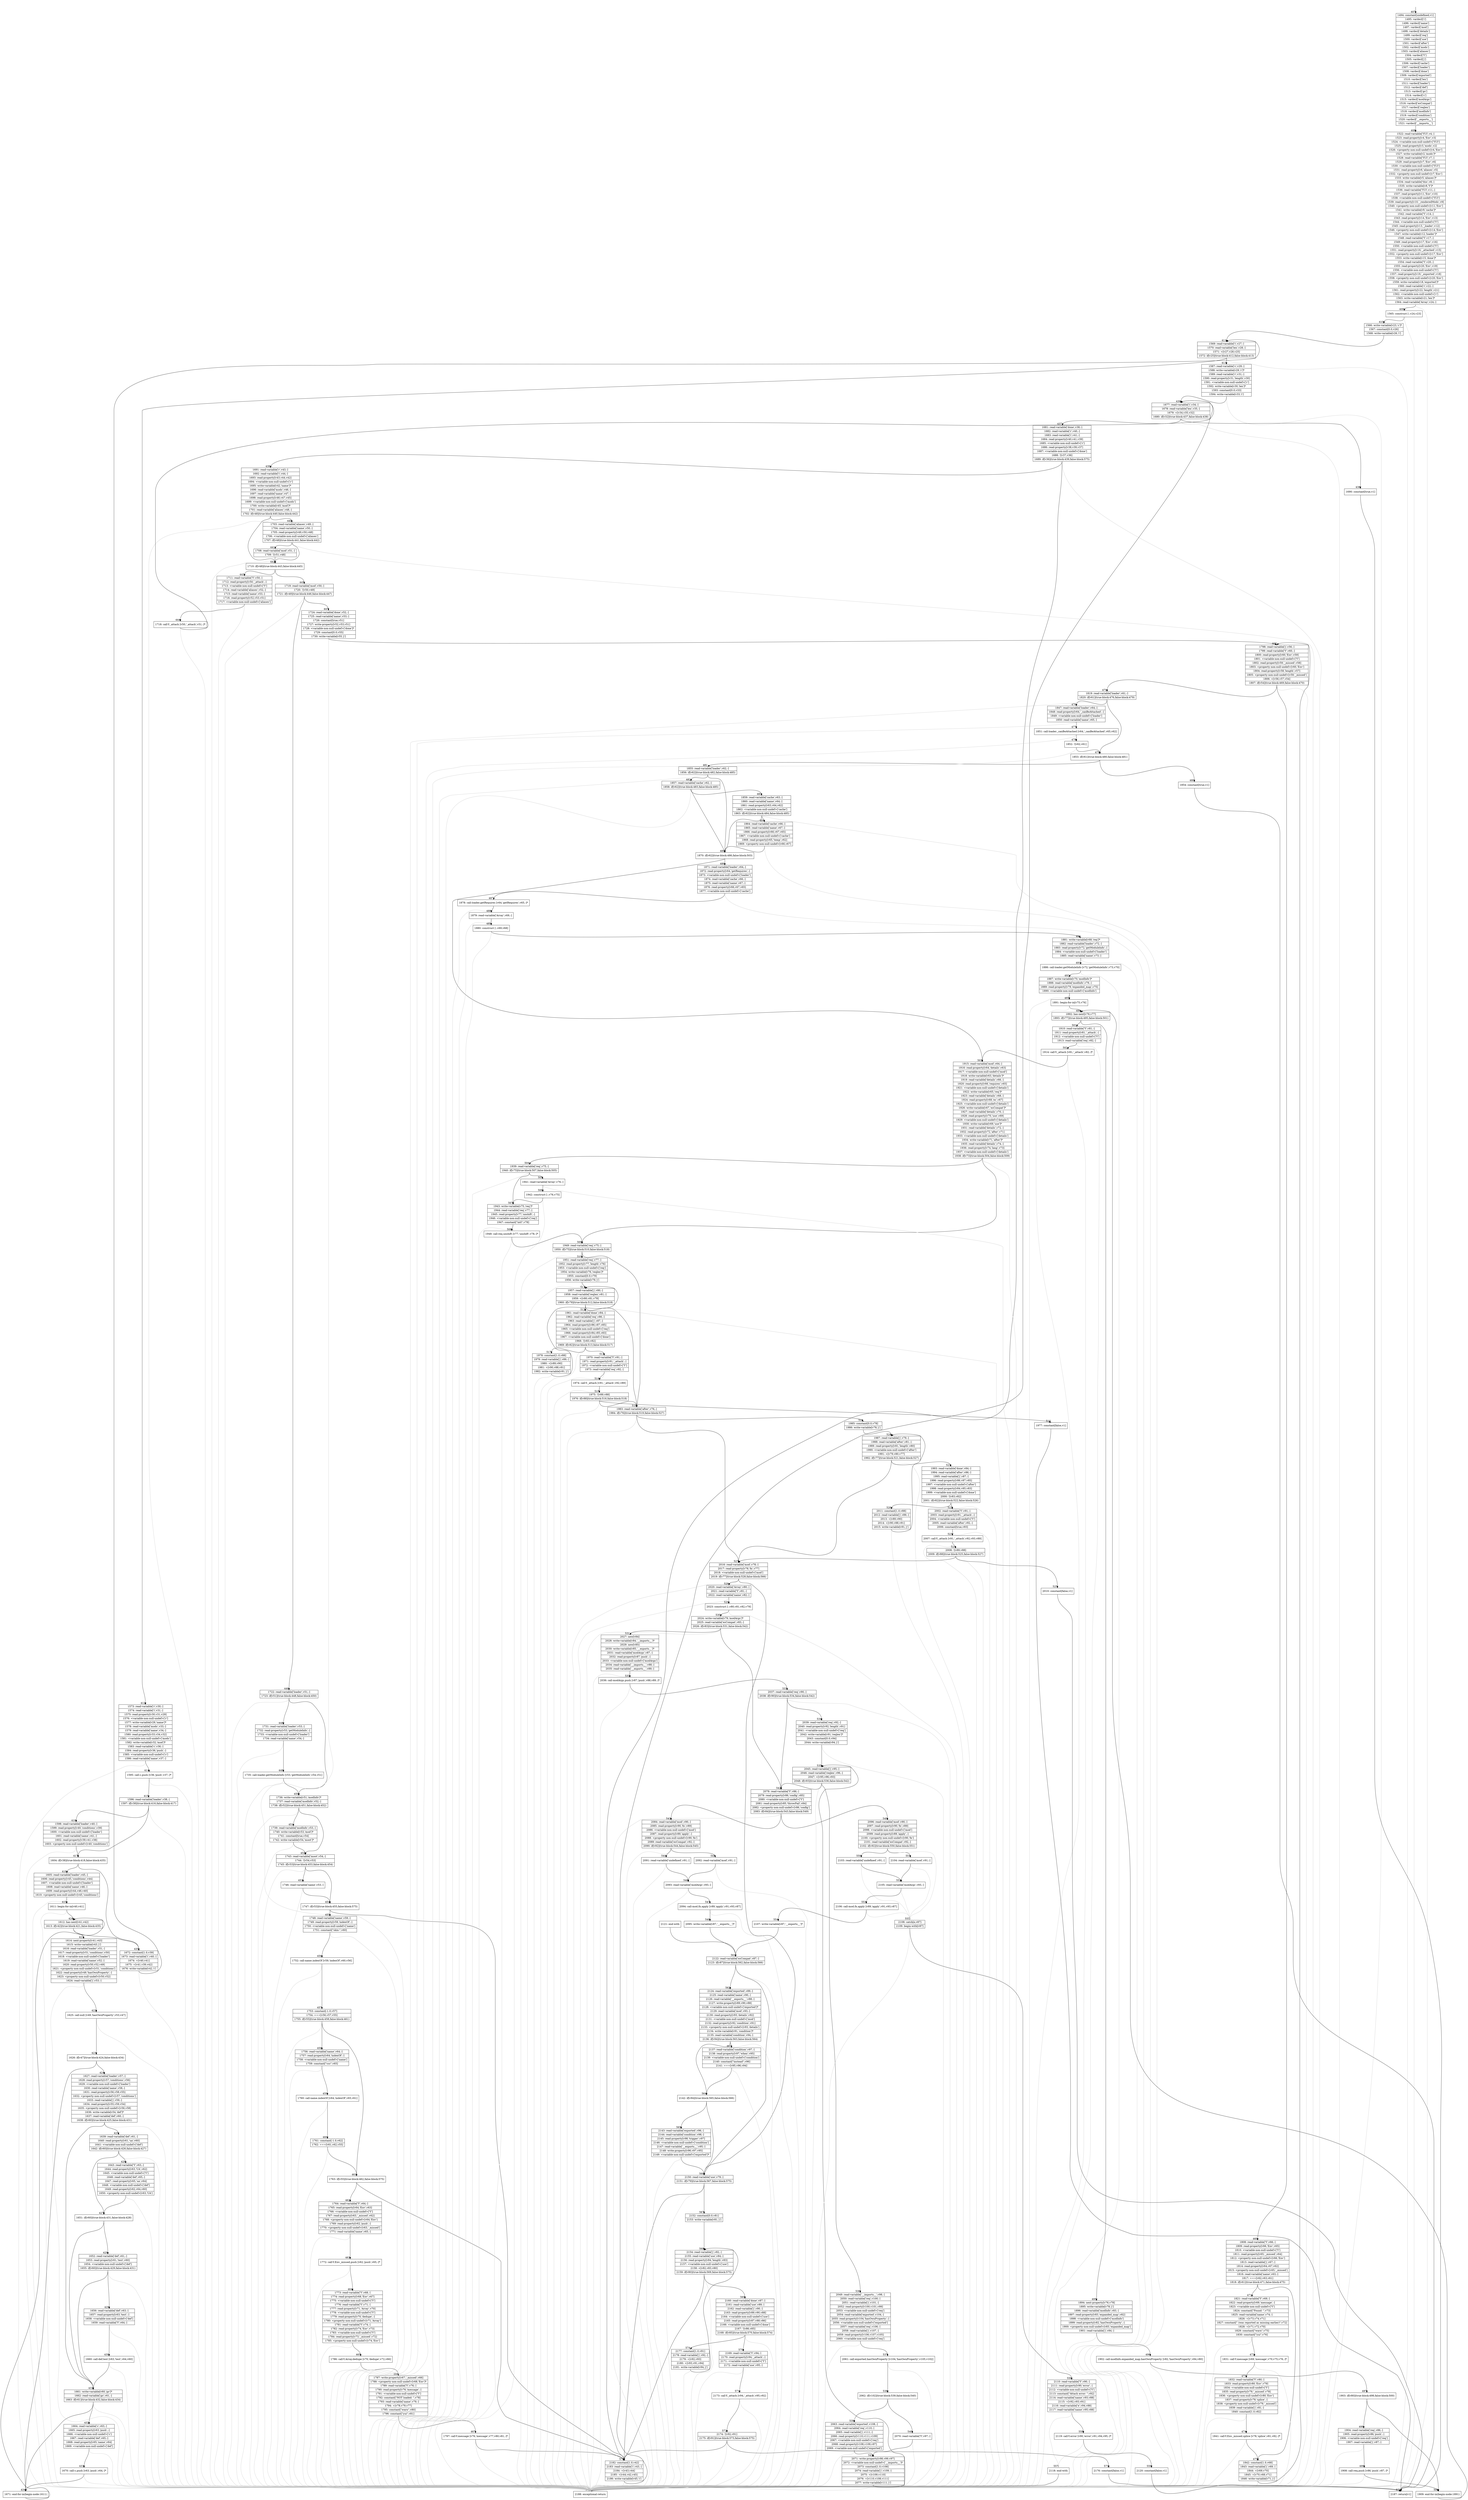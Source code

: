 digraph {
rankdir="TD"
BB_entry20[shape=none,label=""];
BB_entry20 -> BB407 [tailport=s, headport=n, headlabel="    407"]
BB407 [shape=record label="{1494: constant[undefined,v1]|1495: vardecl['i']|1496: vardecl['name']|1497: vardecl['mod']|1498: vardecl['details']|1499: vardecl['req']|1500: vardecl['use']|1501: vardecl['after']|1502: vardecl['mods']|1503: vardecl['aliases']|1504: vardecl['Y']|1505: vardecl['j']|1506: vardecl['cache']|1507: vardecl['loader']|1508: vardecl['done']|1509: vardecl['exported']|1510: vardecl['len']|1511: vardecl['loader']|1512: vardecl['def']|1513: vardecl['go']|1514: vardecl['c']|1515: vardecl['modArgs']|1516: vardecl['esCompat']|1517: vardecl['reqlen']|1518: vardecl['modInfo']|1519: vardecl['condition']|1520: vardecl['__exports__']|1521: vardecl['__imports__']}" ] 
BB407 -> BB408 [tailport=s, headport=n, headlabel="      408"]
BB408 [shape=record label="{1522: read-variable['YUI',v4,-]|1523: read-property[v4,'Env',v3]|1524: \<variable-non-null-undef\>['YUI']|1525: read-property[v3,'mods',v2]|1526: \<property-non-null-undef\>[v4,'Env']|1527: write-variable[v2,'mods']*|1528: read-variable['YUI',v7,-]|1529: read-property[v7,'Env',v6]|1530: \<variable-non-null-undef\>['YUI']|1531: read-property[v6,'aliases',v5]|1532: \<property-non-null-undef\>[v7,'Env']|1533: write-variable[v5,'aliases']*|1534: read-variable['this',v8,-]|1535: write-variable[v8,'Y']*|1536: read-variable['YUI',v11,-]|1537: read-property[v11,'Env',v10]|1538: \<variable-non-null-undef\>['YUI']|1539: read-property[v10,'_renderedMods',v9]|1540: \<property-non-null-undef\>[v11,'Env']|1541: write-variable[v9,'cache']*|1542: read-variable['Y',v14,-]|1543: read-property[v14,'Env',v13]|1544: \<variable-non-null-undef\>['Y']|1545: read-property[v13,'_loader',v12]|1546: \<property-non-null-undef\>[v14,'Env']|1547: write-variable[v12,'loader']*|1548: read-variable['Y',v17,-]|1549: read-property[v17,'Env',v16]|1550: \<variable-non-null-undef\>['Y']|1551: read-property[v16,'_attached',v15]|1552: \<property-non-null-undef\>[v17,'Env']|1553: write-variable[v15,'done']*|1554: read-variable['Y',v20,-]|1555: read-property[v20,'Env',v19]|1556: \<variable-non-null-undef\>['Y']|1557: read-property[v19,'_exported',v18]|1558: \<property-non-null-undef\>[v20,'Env']|1559: write-variable[v18,'exported']*|1560: read-variable['r',v22,-]|1561: read-property[v22,'length',v21]|1562: \<variable-non-null-undef\>['r']|1563: write-variable[v21,'len']*|1564: read-variable['Array',v24,-]}" ] 
BB408 -> BB409 [tailport=s, headport=n, headlabel="      409"]
BB408 -> BB577 [tailport=s, headport=n, color=gray, headlabel="      577"]
BB409 [shape=record label="{1565: construct [-,v24,v23]}" ] 
BB409 -> BB410 [tailport=s, headport=n, headlabel="      410"]
BB409 -> BB577 [tailport=s, headport=n, color=gray]
BB410 [shape=record label="{1566: write-variable[v23,'c']*|1567: constant[0.0,v26]|1568: write-variable[v26,'i']}" ] 
BB410 -> BB411 [tailport=s, headport=n, headlabel="      411"]
BB411 [shape=record label="{1569: read-variable['i',v27,-]|1570: read-variable['len',v28,-]|1571: \<[v27,v28,v25]|1572: if[v25](true-block:412,false-block:413)}" ] 
BB411 -> BB412 [tailport=s, headport=n, headlabel="      412"]
BB411 -> BB413 [tailport=s, headport=n, headlabel="      413"]
BB411 -> BB577 [tailport=s, headport=n, color=gray]
BB412 [shape=record label="{1573: read-variable['r',v30,-]|1574: read-variable['i',v31,-]|1575: read-property[v30,v31,v29]|1576: \<variable-non-null-undef\>['r']|1577: write-variable[v29,'name']*|1578: read-variable['mods',v33,-]|1579: read-variable['name',v34,-]|1580: read-property[v33,v34,v32]|1581: \<variable-non-null-undef\>['mods']|1582: write-variable[v32,'mod']*|1583: read-variable['c',v36,-]|1584: read-property[v36,'push',-]|1585: \<variable-non-null-undef\>['c']|1586: read-variable['name',v37,-]}" ] 
BB412 -> BB414 [tailport=s, headport=n, headlabel="      414"]
BB412 -> BB577 [tailport=s, headport=n, color=gray]
BB413 [shape=record label="{1587: read-variable['c',v29,-]|1588: write-variable[v29,'r']*|1589: read-variable['r',v31,-]|1590: read-property[v31,'length',v30]|1591: \<variable-non-null-undef\>['r']|1592: write-variable[v30,'len']*|1593: constant[0.0,v33]|1594: write-variable[v33,'i']}" ] 
BB413 -> BB436 [tailport=s, headport=n, headlabel="      436"]
BB413 -> BB577 [tailport=s, headport=n, color=gray]
BB414 [shape=record label="{1595: call-c.push [v36,'push',v37,-]*}" ] 
BB414 -> BB415 [tailport=s, headport=n, headlabel="      415"]
BB414 -> BB577 [tailport=s, headport=n, color=gray]
BB415 [shape=record label="{1596: read-variable['loader',v38,-]|1597: if[v38](true-block:416,false-block:417)}" ] 
BB415 -> BB417 [tailport=s, headport=n, headlabel="      417"]
BB415 -> BB416 [tailport=s, headport=n, headlabel="      416"]
BB415 -> BB577 [tailport=s, headport=n, color=gray]
BB416 [shape=record label="{1598: read-variable['loader',v40,-]|1599: read-property[v40,'conditions',v39]|1600: \<variable-non-null-undef\>['loader']|1601: read-variable['name',v41,-]|1602: read-property[v39,v41,v38]|1603: \<property-non-null-undef\>[v40,'conditions']}" ] 
BB416 -> BB417 [tailport=s, headport=n]
BB416 -> BB577 [tailport=s, headport=n, color=gray]
BB417 [shape=record label="{1604: if[v38](true-block:418,false-block:435)}" ] 
BB417 -> BB418 [tailport=s, headport=n, headlabel="      418"]
BB417 -> BB435 [tailport=s, headport=n, headlabel="      435"]
BB418 [shape=record label="{1605: read-variable['loader',v45,-]|1606: read-property[v45,'conditions',v44]|1607: \<variable-non-null-undef\>['loader']|1608: read-variable['name',v46,-]|1609: read-property[v44,v46,v40]|1610: \<property-non-null-undef\>[v45,'conditions']}" ] 
BB418 -> BB419 [tailport=s, headport=n, headlabel="      419"]
BB418 -> BB577 [tailport=s, headport=n, color=gray]
BB419 [shape=record label="{1611: begin-for-in[v40,v41]}" ] 
BB419 -> BB420 [tailport=s, headport=n, headlabel="      420"]
BB419 -> BB577 [tailport=s, headport=n, color=gray]
BB420 [shape=record label="{1612: has-next[v41,v42]|1613: if[v42](true-block:421,false-block:435)}" ] 
BB420 -> BB421 [tailport=s, headport=n, headlabel="      421"]
BB420 -> BB435 [tailport=s, headport=n]
BB421 [shape=record label="{1614: next-property[v41,v43]|1615: write-variable[v43,'j']|1616: read-variable['loader',v51,-]|1617: read-property[v51,'conditions',v50]|1618: \<variable-non-null-undef\>['loader']|1619: read-variable['name',v52,-]|1620: read-property[v50,v52,v49]|1621: \<property-non-null-undef\>[v51,'conditions']|1622: read-property[v49,'hasOwnProperty',-]|1623: \<property-non-null-undef\>[v50,v52]|1624: read-variable['j',v53,-]}" ] 
BB421 -> BB422 [tailport=s, headport=n, headlabel="      422"]
BB421 -> BB577 [tailport=s, headport=n, color=gray]
BB422 [shape=record label="{1625: call-null [v49,'hasOwnProperty',v53,v47]}" ] 
BB422 -> BB423 [tailport=s, headport=n, headlabel="      423"]
BB422 -> BB577 [tailport=s, headport=n, color=gray]
BB423 [shape=record label="{1626: if[v47](true-block:424,false-block:434)}" ] 
BB423 -> BB424 [tailport=s, headport=n, headlabel="      424"]
BB423 -> BB434 [tailport=s, headport=n, headlabel="      434"]
BB424 [shape=record label="{1627: read-variable['loader',v57,-]|1628: read-property[v57,'conditions',v56]|1629: \<variable-non-null-undef\>['loader']|1630: read-variable['name',v58,-]|1631: read-property[v56,v58,v55]|1632: \<property-non-null-undef\>[v57,'conditions']|1633: read-variable['j',v59,-]|1634: read-property[v55,v59,v54]|1635: \<property-non-null-undef\>[v56,v58]|1636: write-variable[v54,'def']*|1637: read-variable['def',v60,-]|1638: if[v60](true-block:425,false-block:431)}" ] 
BB424 -> BB431 [tailport=s, headport=n, headlabel="      431"]
BB424 -> BB425 [tailport=s, headport=n, headlabel="      425"]
BB424 -> BB577 [tailport=s, headport=n, color=gray]
BB425 [shape=record label="{1639: read-variable['def',v61,-]|1640: read-property[v61,'ua',v60]|1641: \<variable-non-null-undef\>['def']|1642: if[v60](true-block:426,false-block:427)}" ] 
BB425 -> BB427 [tailport=s, headport=n, headlabel="      427"]
BB425 -> BB426 [tailport=s, headport=n, headlabel="      426"]
BB425 -> BB577 [tailport=s, headport=n, color=gray]
BB426 [shape=record label="{1643: read-variable['Y',v63,-]|1644: read-property[v63,'UA',v62]|1645: \<variable-non-null-undef\>['Y']|1646: read-variable['def',v65,-]|1647: read-property[v65,'ua',v64]|1648: \<variable-non-null-undef\>['def']|1649: read-property[v62,v64,v60]|1650: \<property-non-null-undef\>[v63,'UA']}" ] 
BB426 -> BB427 [tailport=s, headport=n]
BB426 -> BB577 [tailport=s, headport=n, color=gray]
BB427 [shape=record label="{1651: if[v60](true-block:431,false-block:428)}" ] 
BB427 -> BB431 [tailport=s, headport=n]
BB427 -> BB428 [tailport=s, headport=n, headlabel="      428"]
BB428 [shape=record label="{1652: read-variable['def',v61,-]|1653: read-property[v61,'test',v60]|1654: \<variable-non-null-undef\>['def']|1655: if[v60](true-block:429,false-block:431)}" ] 
BB428 -> BB431 [tailport=s, headport=n]
BB428 -> BB429 [tailport=s, headport=n, headlabel="      429"]
BB428 -> BB577 [tailport=s, headport=n, color=gray]
BB429 [shape=record label="{1656: read-variable['def',v63,-]|1657: read-property[v63,'test',-]|1658: \<variable-non-null-undef\>['def']|1659: read-variable['Y',v64,-]}" ] 
BB429 -> BB430 [tailport=s, headport=n, headlabel="      430"]
BB429 -> BB577 [tailport=s, headport=n, color=gray]
BB430 [shape=record label="{1660: call-def.test [v63,'test',v64,v60]}" ] 
BB430 -> BB431 [tailport=s, headport=n]
BB430 -> BB577 [tailport=s, headport=n, color=gray]
BB431 [shape=record label="{1661: write-variable[v60,'go']*|1662: read-variable['go',v61,-]|1663: if[v61](true-block:432,false-block:434)}" ] 
BB431 -> BB432 [tailport=s, headport=n, headlabel="      432"]
BB431 -> BB434 [tailport=s, headport=n]
BB431 -> BB577 [tailport=s, headport=n, color=gray]
BB432 [shape=record label="{1664: read-variable['c',v63,-]|1665: read-property[v63,'push',-]|1666: \<variable-non-null-undef\>['c']|1667: read-variable['def',v65,-]|1668: read-property[v65,'name',v64]|1669: \<variable-non-null-undef\>['def']}" ] 
BB432 -> BB433 [tailport=s, headport=n, headlabel="      433"]
BB432 -> BB577 [tailport=s, headport=n, color=gray]
BB433 [shape=record label="{1670: call-c.push [v63,'push',v64,-]*}" ] 
BB433 -> BB434 [tailport=s, headport=n]
BB433 -> BB577 [tailport=s, headport=n, color=gray]
BB434 [shape=record label="{1671: end-for-in(begin-node:1611)}" ] 
BB434 -> BB420 [tailport=s, headport=n]
BB435 [shape=record label="{1672: constant[1.0,v39]|1673: read-variable['i',v40,-]|1674: +[v40,v41]|1675: +[v41,v39,v42]|1676: write-variable[v42,'i']}" ] 
BB435 -> BB411 [tailport=s, headport=n]
BB435 -> BB577 [tailport=s, headport=n, color=gray]
BB436 [shape=record label="{1677: read-variable['i',v34,-]|1678: read-variable['len',v35,-]|1679: \<[v34,v35,v32]|1680: if[v32](true-block:437,false-block:438)}" ] 
BB436 -> BB437 [tailport=s, headport=n, headlabel="      437"]
BB436 -> BB438 [tailport=s, headport=n, headlabel="      438"]
BB436 -> BB577 [tailport=s, headport=n, color=gray]
BB437 [shape=record label="{1681: read-variable['done',v38,-]|1682: read-variable['r',v40,-]|1683: read-variable['i',v41,-]|1684: read-property[v40,v41,v39]|1685: \<variable-non-null-undef\>['r']|1686: read-property[v38,v39,v37]|1687: \<variable-non-null-undef\>['done']|1688: ![v37,v36]|1689: if[v36](true-block:439,false-block:575)}" ] 
BB437 -> BB439 [tailport=s, headport=n, headlabel="      439"]
BB437 -> BB575 [tailport=s, headport=n, headlabel="      575"]
BB437 -> BB577 [tailport=s, headport=n, color=gray]
BB438 [shape=record label="{1690: constant[true,v1]}" ] 
BB438 -> BB576 [tailport=s, headport=n, headlabel="      576"]
BB439 [shape=record label="{1691: read-variable['r',v43,-]|1692: read-variable['i',v44,-]|1693: read-property[v43,v44,v42]|1694: \<variable-non-null-undef\>['r']|1695: write-variable[v42,'name']*|1696: read-variable['mods',v46,-]|1697: read-variable['name',v47,-]|1698: read-property[v46,v47,v45]|1699: \<variable-non-null-undef\>['mods']|1700: write-variable[v45,'mod']*|1701: read-variable['aliases',v48,-]|1702: if[v48](true-block:440,false-block:442)}" ] 
BB439 -> BB442 [tailport=s, headport=n, headlabel="      442"]
BB439 -> BB440 [tailport=s, headport=n, headlabel="      440"]
BB439 -> BB577 [tailport=s, headport=n, color=gray]
BB440 [shape=record label="{1703: read-variable['aliases',v49,-]|1704: read-variable['name',v50,-]|1705: read-property[v49,v50,v48]|1706: \<variable-non-null-undef\>['aliases']|1707: if[v48](true-block:441,false-block:442)}" ] 
BB440 -> BB442 [tailport=s, headport=n]
BB440 -> BB441 [tailport=s, headport=n, headlabel="      441"]
BB440 -> BB577 [tailport=s, headport=n, color=gray]
BB441 [shape=record label="{1708: read-variable['mod',v51,-]|1709: ![v51,v48]}" ] 
BB441 -> BB442 [tailport=s, headport=n]
BB441 -> BB577 [tailport=s, headport=n, color=gray]
BB442 [shape=record label="{1710: if[v48](true-block:443,false-block:445)}" ] 
BB442 -> BB443 [tailport=s, headport=n, headlabel="      443"]
BB442 -> BB445 [tailport=s, headport=n, headlabel="      445"]
BB443 [shape=record label="{1711: read-variable['Y',v50,-]|1712: read-property[v50,'_attach',-]|1713: \<variable-non-null-undef\>['Y']|1714: read-variable['aliases',v52,-]|1715: read-variable['name',v53,-]|1716: read-property[v52,v53,v51]|1717: \<variable-non-null-undef\>['aliases']}" ] 
BB443 -> BB444 [tailport=s, headport=n, headlabel="      444"]
BB443 -> BB577 [tailport=s, headport=n, color=gray]
BB444 [shape=record label="{1718: call-Y._attach [v50,'_attach',v51,-]*}" ] 
BB444 -> BB436 [tailport=s, headport=n]
BB444 -> BB577 [tailport=s, headport=n, color=gray]
BB445 [shape=record label="{1719: read-variable['mod',v50,-]|1720: ![v50,v49]|1721: if[v49](true-block:446,false-block:447)}" ] 
BB445 -> BB446 [tailport=s, headport=n, headlabel="      446"]
BB445 -> BB447 [tailport=s, headport=n, headlabel="      447"]
BB445 -> BB577 [tailport=s, headport=n, color=gray]
BB446 [shape=record label="{1722: read-variable['loader',v51,-]|1723: if[v51](true-block:448,false-block:450)}" ] 
BB446 -> BB450 [tailport=s, headport=n, headlabel="      450"]
BB446 -> BB448 [tailport=s, headport=n, headlabel="      448"]
BB446 -> BB577 [tailport=s, headport=n, color=gray]
BB447 [shape=record label="{1724: read-variable['done',v52,-]|1725: read-variable['name',v53,-]|1726: constant[true,v51]|1727: write-property[v52,v53,v51]|1728: \<variable-non-null-undef\>['done']*|1729: constant[0.0,v55]|1730: write-variable[v55,'j']}" ] 
BB447 -> BB468 [tailport=s, headport=n, headlabel="      468"]
BB447 -> BB577 [tailport=s, headport=n, color=gray]
BB448 [shape=record label="{1731: read-variable['loader',v53,-]|1732: read-property[v53,'getModuleInfo',-]|1733: \<variable-non-null-undef\>['loader']|1734: read-variable['name',v54,-]}" ] 
BB448 -> BB449 [tailport=s, headport=n, headlabel="      449"]
BB448 -> BB577 [tailport=s, headport=n, color=gray]
BB449 [shape=record label="{1735: call-loader.getModuleInfo [v53,'getModuleInfo',v54,v51]}" ] 
BB449 -> BB450 [tailport=s, headport=n]
BB449 -> BB577 [tailport=s, headport=n, color=gray]
BB450 [shape=record label="{1736: write-variable[v51,'modInfo']*|1737: read-variable['modInfo',v52,-]|1738: if[v52](true-block:451,false-block:452)}" ] 
BB450 -> BB451 [tailport=s, headport=n, headlabel="      451"]
BB450 -> BB452 [tailport=s, headport=n, headlabel="      452"]
BB450 -> BB577 [tailport=s, headport=n, color=gray]
BB451 [shape=record label="{1739: read-variable['modInfo',v53,-]|1740: write-variable[v53,'mod']*|1741: constant[true,v54]|1742: write-variable[v54,'moot']*}" ] 
BB451 -> BB452 [tailport=s, headport=n]
BB451 -> BB577 [tailport=s, headport=n, color=gray]
BB452 [shape=record label="{1743: read-variable['moot',v54,-]|1744: ![v54,v53]|1745: if[v53](true-block:453,false-block:454)}" ] 
BB452 -> BB454 [tailport=s, headport=n, headlabel="      454"]
BB452 -> BB453 [tailport=s, headport=n, headlabel="      453"]
BB452 -> BB577 [tailport=s, headport=n, color=gray]
BB453 [shape=record label="{1746: read-variable['name',v53,-]}" ] 
BB453 -> BB454 [tailport=s, headport=n]
BB453 -> BB577 [tailport=s, headport=n, color=gray]
BB454 [shape=record label="{1747: if[v53](true-block:455,false-block:575)}" ] 
BB454 -> BB455 [tailport=s, headport=n, headlabel="      455"]
BB454 -> BB575 [tailport=s, headport=n]
BB455 [shape=record label="{1748: read-variable['name',v59,-]|1749: read-property[v59,'indexOf',-]|1750: \<variable-non-null-undef\>['name']|1751: constant[\"skin-\",v60]}" ] 
BB455 -> BB456 [tailport=s, headport=n, headlabel="      456"]
BB455 -> BB577 [tailport=s, headport=n, color=gray]
BB456 [shape=record label="{1752: call-name.indexOf [v59,'indexOf',v60,v56]}" ] 
BB456 -> BB457 [tailport=s, headport=n, headlabel="      457"]
BB456 -> BB577 [tailport=s, headport=n, color=gray]
BB457 [shape=record label="{1753: constant[-1.0,v57]|1754: ===[v56,v57,v55]|1755: if[v55](true-block:458,false-block:461)}" ] 
BB457 -> BB461 [tailport=s, headport=n, headlabel="      461"]
BB457 -> BB458 [tailport=s, headport=n, headlabel="      458"]
BB457 -> BB577 [tailport=s, headport=n, color=gray]
BB458 [shape=record label="{1756: read-variable['name',v64,-]|1757: read-property[v64,'indexOf',-]|1758: \<variable-non-null-undef\>['name']|1759: constant[\"css\",v65]}" ] 
BB458 -> BB459 [tailport=s, headport=n, headlabel="      459"]
BB458 -> BB577 [tailport=s, headport=n, color=gray]
BB459 [shape=record label="{1760: call-name.indexOf [v64,'indexOf',v65,v61]}" ] 
BB459 -> BB460 [tailport=s, headport=n, headlabel="      460"]
BB459 -> BB577 [tailport=s, headport=n, color=gray]
BB460 [shape=record label="{1761: constant[-1.0,v62]|1762: ===[v61,v62,v55]}" ] 
BB460 -> BB461 [tailport=s, headport=n]
BB460 -> BB577 [tailport=s, headport=n, color=gray]
BB461 [shape=record label="{1763: if[v55](true-block:462,false-block:575)}" ] 
BB461 -> BB462 [tailport=s, headport=n, headlabel="      462"]
BB461 -> BB575 [tailport=s, headport=n]
BB462 [shape=record label="{1764: read-variable['Y',v64,-]|1765: read-property[v64,'Env',v63]|1766: \<variable-non-null-undef\>['Y']|1767: read-property[v63,'_missed',v62]|1768: \<property-non-null-undef\>[v64,'Env']|1769: read-property[v62,'push',-]|1770: \<property-non-null-undef\>[v63,'_missed']|1771: read-variable['name',v65,-]}" ] 
BB462 -> BB463 [tailport=s, headport=n, headlabel="      463"]
BB462 -> BB577 [tailport=s, headport=n, color=gray]
BB463 [shape=record label="{1772: call-Y.Env._missed.push [v62,'push',v65,-]*}" ] 
BB463 -> BB464 [tailport=s, headport=n, headlabel="      464"]
BB463 -> BB577 [tailport=s, headport=n, color=gray]
BB464 [shape=record label="{1773: read-variable['Y',v68,-]|1774: read-property[v68,'Env',v67]|1775: \<variable-non-null-undef\>['Y']|1776: read-variable['Y',v71,-]|1777: read-property[v71,'Array',v70]|1778: \<variable-non-null-undef\>['Y']|1779: read-property[v70,'dedupe',-]|1780: \<property-non-null-undef\>[v71,'Array']|1781: read-variable['Y',v74,-]|1782: read-property[v74,'Env',v73]|1783: \<variable-non-null-undef\>['Y']|1784: read-property[v73,'_missed',v72]|1785: \<property-non-null-undef\>[v74,'Env']}" ] 
BB464 -> BB465 [tailport=s, headport=n, headlabel="      465"]
BB464 -> BB577 [tailport=s, headport=n, color=gray]
BB465 [shape=record label="{1786: call-Y.Array.dedupe [v70,'dedupe',v72,v66]}" ] 
BB465 -> BB466 [tailport=s, headport=n, headlabel="      466"]
BB465 -> BB577 [tailport=s, headport=n, color=gray]
BB466 [shape=record label="{1787: write-property[v67,'_missed',v66]|1788: \<property-non-null-undef\>[v68,'Env']*|1789: read-variable['Y',v76,-]|1790: read-property[v76,'message',-]|1791: \<variable-non-null-undef\>['Y']|1792: constant[\"NOT loaded: \",v78]|1793: read-variable['name',v79,-]|1794: +[v78,v79,v77]|1795: constant[\"warn\",v80]|1796: constant[\"yui\",v81]}" ] 
BB466 -> BB467 [tailport=s, headport=n, headlabel="      467"]
BB466 -> BB577 [tailport=s, headport=n, color=gray]
BB467 [shape=record label="{1797: call-Y.message [v76,'message',v77,v80,v81,-]*}" ] 
BB467 -> BB575 [tailport=s, headport=n]
BB467 -> BB577 [tailport=s, headport=n, color=gray]
BB468 [shape=record label="{1798: read-variable['j',v56,-]|1799: read-variable['Y',v60,-]|1800: read-property[v60,'Env',v59]|1801: \<variable-non-null-undef\>['Y']|1802: read-property[v59,'_missed',v58]|1803: \<property-non-null-undef\>[v60,'Env']|1804: read-property[v58,'length',v57]|1805: \<property-non-null-undef\>[v59,'_missed']|1806: \<[v56,v57,v54]|1807: if[v54](true-block:469,false-block:470)}" ] 
BB468 -> BB469 [tailport=s, headport=n, headlabel="      469"]
BB468 -> BB470 [tailport=s, headport=n, headlabel="      470"]
BB468 -> BB577 [tailport=s, headport=n, color=gray]
BB469 [shape=record label="{1808: read-variable['Y',v66,-]|1809: read-property[v66,'Env',v65]|1810: \<variable-non-null-undef\>['Y']|1811: read-property[v65,'_missed',v64]|1812: \<property-non-null-undef\>[v66,'Env']|1813: read-variable['j',v67,-]|1814: read-property[v64,v67,v62]|1815: \<property-non-null-undef\>[v65,'_missed']|1816: read-variable['name',v63,-]|1817: ===[v62,v63,v61]|1818: if[v61](true-block:471,false-block:475)}" ] 
BB469 -> BB471 [tailport=s, headport=n, headlabel="      471"]
BB469 -> BB475 [tailport=s, headport=n, headlabel="      475"]
BB469 -> BB577 [tailport=s, headport=n, color=gray]
BB470 [shape=record label="{1819: read-variable['loader',v61,-]|1820: if[v61](true-block:476,false-block:479)}" ] 
BB470 -> BB479 [tailport=s, headport=n, headlabel="      479"]
BB470 -> BB476 [tailport=s, headport=n, headlabel="      476"]
BB470 -> BB577 [tailport=s, headport=n, color=gray]
BB471 [shape=record label="{1821: read-variable['Y',v69,-]|1822: read-property[v69,'message',-]|1823: \<variable-non-null-undef\>['Y']|1824: constant[\"Found: \",v73]|1825: read-variable['name',v74,-]|1826: +[v73,v74,v71]|1827: constant[\" (was reported as missing earlier)\",v72]|1828: +[v71,v72,v70]|1829: constant[\"warn\",v75]|1830: constant[\"yui\",v76]}" ] 
BB471 -> BB472 [tailport=s, headport=n, headlabel="      472"]
BB471 -> BB577 [tailport=s, headport=n, color=gray]
BB472 [shape=record label="{1831: call-Y.message [v69,'message',v70,v75,v76,-]*}" ] 
BB472 -> BB473 [tailport=s, headport=n, headlabel="      473"]
BB472 -> BB577 [tailport=s, headport=n, color=gray]
BB473 [shape=record label="{1832: read-variable['Y',v80,-]|1833: read-property[v80,'Env',v79]|1834: \<variable-non-null-undef\>['Y']|1835: read-property[v79,'_missed',v78]|1836: \<property-non-null-undef\>[v80,'Env']|1837: read-property[v78,'splice',-]|1838: \<property-non-null-undef\>[v79,'_missed']|1839: read-variable['j',v81,-]|1840: constant[1.0,v82]}" ] 
BB473 -> BB474 [tailport=s, headport=n, headlabel="      474"]
BB473 -> BB577 [tailport=s, headport=n, color=gray]
BB474 [shape=record label="{1841: call-Y.Env._missed.splice [v78,'splice',v81,v82,-]*}" ] 
BB474 -> BB475 [tailport=s, headport=n]
BB474 -> BB577 [tailport=s, headport=n, color=gray]
BB475 [shape=record label="{1842: constant[1.0,v68]|1843: read-variable['j',v69,-]|1844: +[v69,v70]|1845: +[v70,v68,v71]|1846: write-variable[v71,'j']}" ] 
BB475 -> BB468 [tailport=s, headport=n]
BB475 -> BB577 [tailport=s, headport=n, color=gray]
BB476 [shape=record label="{1847: read-variable['loader',v64,-]|1848: read-property[v64,'_canBeAttached',-]|1849: \<variable-non-null-undef\>['loader']|1850: read-variable['name',v65,-]}" ] 
BB476 -> BB477 [tailport=s, headport=n, headlabel="      477"]
BB476 -> BB577 [tailport=s, headport=n, color=gray]
BB477 [shape=record label="{1851: call-loader._canBeAttached [v64,'_canBeAttached',v65,v62]}" ] 
BB477 -> BB478 [tailport=s, headport=n, headlabel="      478"]
BB477 -> BB577 [tailport=s, headport=n, color=gray]
BB478 [shape=record label="{1852: ![v62,v61]}" ] 
BB478 -> BB479 [tailport=s, headport=n]
BB478 -> BB577 [tailport=s, headport=n, color=gray]
BB479 [shape=record label="{1853: if[v61](true-block:480,false-block:481)}" ] 
BB479 -> BB480 [tailport=s, headport=n, headlabel="      480"]
BB479 -> BB481 [tailport=s, headport=n, headlabel="      481"]
BB480 [shape=record label="{1854: constant[true,v1]}" ] 
BB480 -> BB576 [tailport=s, headport=n]
BB481 [shape=record label="{1855: read-variable['loader',v62,-]|1856: if[v62](true-block:482,false-block:485)}" ] 
BB481 -> BB485 [tailport=s, headport=n, headlabel="      485"]
BB481 -> BB482 [tailport=s, headport=n, headlabel="      482"]
BB481 -> BB577 [tailport=s, headport=n, color=gray]
BB482 [shape=record label="{1857: read-variable['cache',v62,-]|1858: if[v62](true-block:483,false-block:485)}" ] 
BB482 -> BB485 [tailport=s, headport=n]
BB482 -> BB483 [tailport=s, headport=n, headlabel="      483"]
BB482 -> BB577 [tailport=s, headport=n, color=gray]
BB483 [shape=record label="{1859: read-variable['cache',v63,-]|1860: read-variable['name',v64,-]|1861: read-property[v63,v64,v62]|1862: \<variable-non-null-undef\>['cache']|1863: if[v62](true-block:484,false-block:485)}" ] 
BB483 -> BB485 [tailport=s, headport=n]
BB483 -> BB484 [tailport=s, headport=n, headlabel="      484"]
BB483 -> BB577 [tailport=s, headport=n, color=gray]
BB484 [shape=record label="{1864: read-variable['cache',v66,-]|1865: read-variable['name',v67,-]|1866: read-property[v66,v67,v65]|1867: \<variable-non-null-undef\>['cache']|1868: read-property[v65,'temp',v62]|1869: \<property-non-null-undef\>[v66,v67]}" ] 
BB484 -> BB485 [tailport=s, headport=n]
BB484 -> BB577 [tailport=s, headport=n, color=gray]
BB485 [shape=record label="{1870: if[v62](true-block:486,false-block:503)}" ] 
BB485 -> BB486 [tailport=s, headport=n, headlabel="      486"]
BB485 -> BB503 [tailport=s, headport=n, headlabel="      503"]
BB486 [shape=record label="{1871: read-variable['loader',v64,-]|1872: read-property[v64,'getRequires',-]|1873: \<variable-non-null-undef\>['loader']|1874: read-variable['cache',v66,-]|1875: read-variable['name',v67,-]|1876: read-property[v66,v67,v65]|1877: \<variable-non-null-undef\>['cache']}" ] 
BB486 -> BB487 [tailport=s, headport=n, headlabel="      487"]
BB486 -> BB577 [tailport=s, headport=n, color=gray]
BB487 [shape=record label="{1878: call-loader.getRequires [v64,'getRequires',v65,-]*}" ] 
BB487 -> BB488 [tailport=s, headport=n, headlabel="      488"]
BB487 -> BB577 [tailport=s, headport=n, color=gray]
BB488 [shape=record label="{1879: read-variable['Array',v69,-]}" ] 
BB488 -> BB489 [tailport=s, headport=n, headlabel="      489"]
BB488 -> BB577 [tailport=s, headport=n, color=gray]
BB489 [shape=record label="{1880: construct [-,v69,v68]}" ] 
BB489 -> BB490 [tailport=s, headport=n, headlabel="      490"]
BB489 -> BB577 [tailport=s, headport=n, color=gray]
BB490 [shape=record label="{1881: write-variable[v68,'req']*|1882: read-variable['loader',v72,-]|1883: read-property[v72,'getModuleInfo',-]|1884: \<variable-non-null-undef\>['loader']|1885: read-variable['name',v73,-]}" ] 
BB490 -> BB491 [tailport=s, headport=n, headlabel="      491"]
BB490 -> BB577 [tailport=s, headport=n, color=gray]
BB491 [shape=record label="{1886: call-loader.getModuleInfo [v72,'getModuleInfo',v73,v70]}" ] 
BB491 -> BB492 [tailport=s, headport=n, headlabel="      492"]
BB491 -> BB577 [tailport=s, headport=n, color=gray]
BB492 [shape=record label="{1887: write-variable[v70,'modInfo']*|1888: read-variable['modInfo',v79,-]|1889: read-property[v79,'expanded_map',v75]|1890: \<variable-non-null-undef\>['modInfo']}" ] 
BB492 -> BB493 [tailport=s, headport=n, headlabel="      493"]
BB492 -> BB577 [tailport=s, headport=n, color=gray]
BB493 [shape=record label="{1891: begin-for-in[v75,v76]}" ] 
BB493 -> BB494 [tailport=s, headport=n, headlabel="      494"]
BB493 -> BB577 [tailport=s, headport=n, color=gray]
BB494 [shape=record label="{1892: has-next[v76,v77]|1893: if[v77](true-block:495,false-block:501)}" ] 
BB494 -> BB495 [tailport=s, headport=n, headlabel="      495"]
BB494 -> BB501 [tailport=s, headport=n, headlabel="      501"]
BB495 [shape=record label="{1894: next-property[v76,v78]|1895: write-variable[v78,'j']|1896: read-variable['modInfo',v83,-]|1897: read-property[v83,'expanded_map',v82]|1898: \<variable-non-null-undef\>['modInfo']|1899: read-property[v82,'hasOwnProperty',-]|1900: \<property-non-null-undef\>[v83,'expanded_map']|1901: read-variable['j',v84,-]}" ] 
BB495 -> BB496 [tailport=s, headport=n, headlabel="      496"]
BB495 -> BB577 [tailport=s, headport=n, color=gray]
BB496 [shape=record label="{1902: call-modInfo.expanded_map.hasOwnProperty [v82,'hasOwnProperty',v84,v80]}" ] 
BB496 -> BB497 [tailport=s, headport=n, headlabel="      497"]
BB496 -> BB577 [tailport=s, headport=n, color=gray]
BB497 [shape=record label="{1903: if[v80](true-block:498,false-block:500)}" ] 
BB497 -> BB498 [tailport=s, headport=n, headlabel="      498"]
BB497 -> BB500 [tailport=s, headport=n, headlabel="      500"]
BB498 [shape=record label="{1904: read-variable['req',v86,-]|1905: read-property[v86,'push',-]|1906: \<variable-non-null-undef\>['req']|1907: read-variable['j',v87,-]}" ] 
BB498 -> BB499 [tailport=s, headport=n, headlabel="      499"]
BB498 -> BB577 [tailport=s, headport=n, color=gray]
BB499 [shape=record label="{1908: call-req.push [v86,'push',v87,-]*}" ] 
BB499 -> BB500 [tailport=s, headport=n]
BB499 -> BB577 [tailport=s, headport=n, color=gray]
BB500 [shape=record label="{1909: end-for-in(begin-node:1891)}" ] 
BB500 -> BB494 [tailport=s, headport=n]
BB501 [shape=record label="{1910: read-variable['Y',v81,-]|1911: read-property[v81,'_attach',-]|1912: \<variable-non-null-undef\>['Y']|1913: read-variable['req',v82,-]}" ] 
BB501 -> BB502 [tailport=s, headport=n, headlabel="      502"]
BB501 -> BB577 [tailport=s, headport=n, color=gray]
BB502 [shape=record label="{1914: call-Y._attach [v81,'_attach',v82,-]*}" ] 
BB502 -> BB503 [tailport=s, headport=n]
BB502 -> BB577 [tailport=s, headport=n, color=gray]
BB503 [shape=record label="{1915: read-variable['mod',v64,-]|1916: read-property[v64,'details',v63]|1917: \<variable-non-null-undef\>['mod']|1918: write-variable[v63,'details']*|1919: read-variable['details',v66,-]|1920: read-property[v66,'requires',v65]|1921: \<variable-non-null-undef\>['details']|1922: write-variable[v65,'req']*|1923: read-variable['details',v68,-]|1924: read-property[v68,'es',v67]|1925: \<variable-non-null-undef\>['details']|1926: write-variable[v67,'esCompat']*|1927: read-variable['details',v70,-]|1928: read-property[v70,'use',v69]|1929: \<variable-non-null-undef\>['details']|1930: write-variable[v69,'use']*|1931: read-variable['details',v72,-]|1932: read-property[v72,'after',v71]|1933: \<variable-non-null-undef\>['details']|1934: write-variable[v71,'after']*|1935: read-variable['details',v74,-]|1936: read-property[v74,'lang',v73]|1937: \<variable-non-null-undef\>['details']|1938: if[v73](true-block:504,false-block:509)}" ] 
BB503 -> BB504 [tailport=s, headport=n, headlabel="      504"]
BB503 -> BB509 [tailport=s, headport=n, headlabel="      509"]
BB503 -> BB577 [tailport=s, headport=n, color=gray]
BB504 [shape=record label="{1939: read-variable['req',v75,-]|1940: if[v75](true-block:507,false-block:505)}" ] 
BB504 -> BB507 [tailport=s, headport=n, headlabel="      507"]
BB504 -> BB505 [tailport=s, headport=n, headlabel="      505"]
BB504 -> BB577 [tailport=s, headport=n, color=gray]
BB505 [shape=record label="{1941: read-variable['Array',v76,-]}" ] 
BB505 -> BB506 [tailport=s, headport=n, headlabel="      506"]
BB505 -> BB577 [tailport=s, headport=n, color=gray]
BB506 [shape=record label="{1942: construct [-,v76,v75]}" ] 
BB506 -> BB507 [tailport=s, headport=n]
BB506 -> BB577 [tailport=s, headport=n, color=gray]
BB507 [shape=record label="{1943: write-variable[v75,'req']*|1944: read-variable['req',v77,-]|1945: read-property[v77,'unshift',-]|1946: \<variable-non-null-undef\>['req']|1947: constant[\"intl\",v78]}" ] 
BB507 -> BB508 [tailport=s, headport=n, headlabel="      508"]
BB507 -> BB577 [tailport=s, headport=n, color=gray]
BB508 [shape=record label="{1948: call-req.unshift [v77,'unshift',v78,-]*}" ] 
BB508 -> BB509 [tailport=s, headport=n]
BB508 -> BB577 [tailport=s, headport=n, color=gray]
BB509 [shape=record label="{1949: read-variable['req',v75,-]|1950: if[v75](true-block:510,false-block:518)}" ] 
BB509 -> BB510 [tailport=s, headport=n, headlabel="      510"]
BB509 -> BB518 [tailport=s, headport=n, headlabel="      518"]
BB509 -> BB577 [tailport=s, headport=n, color=gray]
BB510 [shape=record label="{1951: read-variable['req',v77,-]|1952: read-property[v77,'length',v76]|1953: \<variable-non-null-undef\>['req']|1954: write-variable[v76,'reqlen']*|1955: constant[0.0,v79]|1956: write-variable[v79,'j']}" ] 
BB510 -> BB511 [tailport=s, headport=n, headlabel="      511"]
BB510 -> BB577 [tailport=s, headport=n, color=gray]
BB511 [shape=record label="{1957: read-variable['j',v80,-]|1958: read-variable['reqlen',v81,-]|1959: \<[v80,v81,v78]|1960: if[v78](true-block:512,false-block:518)}" ] 
BB511 -> BB512 [tailport=s, headport=n, headlabel="      512"]
BB511 -> BB518 [tailport=s, headport=n]
BB511 -> BB577 [tailport=s, headport=n, color=gray]
BB512 [shape=record label="{1961: read-variable['done',v84,-]|1962: read-variable['req',v86,-]|1963: read-variable['j',v87,-]|1964: read-property[v86,v87,v85]|1965: \<variable-non-null-undef\>['req']|1966: read-property[v84,v85,v83]|1967: \<variable-non-null-undef\>['done']|1968: ![v83,v82]|1969: if[v82](true-block:513,false-block:517)}" ] 
BB512 -> BB513 [tailport=s, headport=n, headlabel="      513"]
BB512 -> BB517 [tailport=s, headport=n, headlabel="      517"]
BB512 -> BB577 [tailport=s, headport=n, color=gray]
BB513 [shape=record label="{1970: read-variable['Y',v91,-]|1971: read-property[v91,'_attach',-]|1972: \<variable-non-null-undef\>['Y']|1973: read-variable['req',v92,-]}" ] 
BB513 -> BB514 [tailport=s, headport=n, headlabel="      514"]
BB513 -> BB577 [tailport=s, headport=n, color=gray]
BB514 [shape=record label="{1974: call-Y._attach [v91,'_attach',v92,v89]}" ] 
BB514 -> BB515 [tailport=s, headport=n, headlabel="      515"]
BB514 -> BB577 [tailport=s, headport=n, color=gray]
BB515 [shape=record label="{1975: ![v89,v88]|1976: if[v88](true-block:516,false-block:518)}" ] 
BB515 -> BB516 [tailport=s, headport=n, headlabel="      516"]
BB515 -> BB518 [tailport=s, headport=n]
BB515 -> BB577 [tailport=s, headport=n, color=gray]
BB516 [shape=record label="{1977: constant[false,v1]}" ] 
BB516 -> BB576 [tailport=s, headport=n]
BB517 [shape=record label="{1978: constant[1.0,v88]|1979: read-variable['j',v89,-]|1980: +[v89,v90]|1981: +[v90,v88,v91]|1982: write-variable[v91,'j']}" ] 
BB517 -> BB511 [tailport=s, headport=n]
BB517 -> BB577 [tailport=s, headport=n, color=gray]
BB518 [shape=record label="{1983: read-variable['after',v76,-]|1984: if[v76](true-block:519,false-block:527)}" ] 
BB518 -> BB519 [tailport=s, headport=n, headlabel="      519"]
BB518 -> BB527 [tailport=s, headport=n, headlabel="      527"]
BB518 -> BB577 [tailport=s, headport=n, color=gray]
BB519 [shape=record label="{1985: constant[0.0,v78]|1986: write-variable[v78,'j']}" ] 
BB519 -> BB520 [tailport=s, headport=n, headlabel="      520"]
BB520 [shape=record label="{1987: read-variable['j',v79,-]|1988: read-variable['after',v81,-]|1989: read-property[v81,'length',v80]|1990: \<variable-non-null-undef\>['after']|1991: \<[v79,v80,v77]|1992: if[v77](true-block:521,false-block:527)}" ] 
BB520 -> BB521 [tailport=s, headport=n, headlabel="      521"]
BB520 -> BB527 [tailport=s, headport=n]
BB520 -> BB577 [tailport=s, headport=n, color=gray]
BB521 [shape=record label="{1993: read-variable['done',v84,-]|1994: read-variable['after',v86,-]|1995: read-variable['j',v87,-]|1996: read-property[v86,v87,v85]|1997: \<variable-non-null-undef\>['after']|1998: read-property[v84,v85,v83]|1999: \<variable-non-null-undef\>['done']|2000: ![v83,v82]|2001: if[v82](true-block:522,false-block:526)}" ] 
BB521 -> BB522 [tailport=s, headport=n, headlabel="      522"]
BB521 -> BB526 [tailport=s, headport=n, headlabel="      526"]
BB521 -> BB577 [tailport=s, headport=n, color=gray]
BB522 [shape=record label="{2002: read-variable['Y',v91,-]|2003: read-property[v91,'_attach',-]|2004: \<variable-non-null-undef\>['Y']|2005: read-variable['after',v92,-]|2006: constant[true,v93]}" ] 
BB522 -> BB523 [tailport=s, headport=n, headlabel="      523"]
BB522 -> BB577 [tailport=s, headport=n, color=gray]
BB523 [shape=record label="{2007: call-Y._attach [v91,'_attach',v92,v93,v89]}" ] 
BB523 -> BB524 [tailport=s, headport=n, headlabel="      524"]
BB523 -> BB577 [tailport=s, headport=n, color=gray]
BB524 [shape=record label="{2008: ![v89,v88]|2009: if[v88](true-block:525,false-block:527)}" ] 
BB524 -> BB525 [tailport=s, headport=n, headlabel="      525"]
BB524 -> BB527 [tailport=s, headport=n]
BB524 -> BB577 [tailport=s, headport=n, color=gray]
BB525 [shape=record label="{2010: constant[false,v1]}" ] 
BB525 -> BB576 [tailport=s, headport=n]
BB526 [shape=record label="{2011: constant[1.0,v88]|2012: read-variable['j',v89,-]|2013: +[v89,v90]|2014: +[v90,v88,v91]|2015: write-variable[v91,'j']}" ] 
BB526 -> BB520 [tailport=s, headport=n]
BB526 -> BB577 [tailport=s, headport=n, color=gray]
BB527 [shape=record label="{2016: read-variable['mod',v78,-]|2017: read-property[v78,'fn',v77]|2018: \<variable-non-null-undef\>['mod']|2019: if[v77](true-block:528,false-block:566)}" ] 
BB527 -> BB528 [tailport=s, headport=n, headlabel="      528"]
BB527 -> BB566 [tailport=s, headport=n, headlabel="      566"]
BB527 -> BB577 [tailport=s, headport=n, color=gray]
BB528 [shape=record label="{2020: read-variable['Array',v80,-]|2021: read-variable['Y',v81,-]|2022: read-variable['name',v82,-]}" ] 
BB528 -> BB529 [tailport=s, headport=n, headlabel="      529"]
BB528 -> BB577 [tailport=s, headport=n, color=gray]
BB529 [shape=record label="{2023: construct [-,v80,v81,v82,v79]}" ] 
BB529 -> BB530 [tailport=s, headport=n, headlabel="      530"]
BB529 -> BB577 [tailport=s, headport=n, color=gray]
BB530 [shape=record label="{2024: write-variable[v79,'modArgs']*|2025: read-variable['esCompat',v83,-]|2026: if[v83](true-block:531,false-block:542)}" ] 
BB530 -> BB531 [tailport=s, headport=n, headlabel="      531"]
BB530 -> BB542 [tailport=s, headport=n, headlabel="      542"]
BB530 -> BB577 [tailport=s, headport=n, color=gray]
BB531 [shape=record label="{2027: new[v84]|2028: write-variable[v84,'__imports__']*|2029: new[v85]|2030: write-variable[v85,'__exports__']*|2031: read-variable['modArgs',v87,-]|2032: read-property[v87,'push',-]|2033: \<variable-non-null-undef\>['modArgs']|2034: read-variable['__imports__',v88,-]|2035: read-variable['__exports__',v89,-]}" ] 
BB531 -> BB532 [tailport=s, headport=n, headlabel="      532"]
BB531 -> BB577 [tailport=s, headport=n, color=gray]
BB532 [shape=record label="{2036: call-modArgs.push [v87,'push',v88,v89,-]*}" ] 
BB532 -> BB533 [tailport=s, headport=n, headlabel="      533"]
BB532 -> BB577 [tailport=s, headport=n, color=gray]
BB533 [shape=record label="{2037: read-variable['req',v90,-]|2038: if[v90](true-block:534,false-block:542)}" ] 
BB533 -> BB534 [tailport=s, headport=n, headlabel="      534"]
BB533 -> BB542 [tailport=s, headport=n]
BB533 -> BB577 [tailport=s, headport=n, color=gray]
BB534 [shape=record label="{2039: read-variable['req',v92,-]|2040: read-property[v92,'length',v91]|2041: \<variable-non-null-undef\>['req']|2042: write-variable[v91,'reqlen']*|2043: constant[0.0,v94]|2044: write-variable[v94,'j']}" ] 
BB534 -> BB535 [tailport=s, headport=n, headlabel="      535"]
BB534 -> BB577 [tailport=s, headport=n, color=gray]
BB535 [shape=record label="{2045: read-variable['j',v95,-]|2046: read-variable['reqlen',v96,-]|2047: \<[v95,v96,v93]|2048: if[v93](true-block:536,false-block:542)}" ] 
BB535 -> BB536 [tailport=s, headport=n, headlabel="      536"]
BB535 -> BB542 [tailport=s, headport=n]
BB535 -> BB577 [tailport=s, headport=n, color=gray]
BB536 [shape=record label="{2049: read-variable['__imports__',v98,-]|2050: read-variable['req',v100,-]|2051: read-variable['j',v101,-]|2052: read-property[v100,v101,v99]|2053: \<variable-non-null-undef\>['req']|2054: read-variable['exported',v104,-]|2055: read-property[v104,'hasOwnProperty',-]|2056: \<variable-non-null-undef\>['exported']|2057: read-variable['req',v106,-]|2058: read-variable['j',v107,-]|2059: read-property[v106,v107,v105]|2060: \<variable-non-null-undef\>['req']}" ] 
BB536 -> BB537 [tailport=s, headport=n, headlabel="      537"]
BB536 -> BB577 [tailport=s, headport=n, color=gray]
BB537 [shape=record label="{2061: call-exported.hasOwnProperty [v104,'hasOwnProperty',v105,v102]}" ] 
BB537 -> BB538 [tailport=s, headport=n, headlabel="      538"]
BB537 -> BB577 [tailport=s, headport=n, color=gray]
BB538 [shape=record label="{2062: if[v102](true-block:539,false-block:540)}" ] 
BB538 -> BB539 [tailport=s, headport=n, headlabel="      539"]
BB538 -> BB540 [tailport=s, headport=n, headlabel="      540"]
BB539 [shape=record label="{2063: read-variable['exported',v108,-]|2064: read-variable['req',v110,-]|2065: read-variable['j',v111,-]|2066: read-property[v110,v111,v109]|2067: \<variable-non-null-undef\>['req']|2068: read-property[v108,v109,v97]|2069: \<variable-non-null-undef\>['exported']}" ] 
BB539 -> BB541 [tailport=s, headport=n, headlabel="      541"]
BB539 -> BB577 [tailport=s, headport=n, color=gray]
BB540 [shape=record label="{2070: read-variable['Y',v97,-]}" ] 
BB540 -> BB541 [tailport=s, headport=n]
BB540 -> BB577 [tailport=s, headport=n, color=gray]
BB541 [shape=record label="{2071: write-property[v98,v99,v97]|2072: \<variable-non-null-undef\>['__imports__']*|2073: constant[1.0,v108]|2074: read-variable['j',v109,-]|2075: +[v109,v110]|2076: +[v110,v108,v111]|2077: write-variable[v111,'j']}" ] 
BB541 -> BB535 [tailport=s, headport=n]
BB541 -> BB577 [tailport=s, headport=n, color=gray]
BB542 [shape=record label="{2078: read-variable['Y',v86,-]|2079: read-property[v86,'config',v85]|2080: \<variable-non-null-undef\>['Y']|2081: read-property[v85,'throwFail',v84]|2082: \<property-non-null-undef\>[v86,'config']|2083: if[v84](true-block:543,false-block:549)}" ] 
BB542 -> BB543 [tailport=s, headport=n, headlabel="      543"]
BB542 -> BB549 [tailport=s, headport=n, headlabel="      549"]
BB542 -> BB577 [tailport=s, headport=n, color=gray]
BB543 [shape=record label="{2084: read-variable['mod',v90,-]|2085: read-property[v90,'fn',v89]|2086: \<variable-non-null-undef\>['mod']|2087: read-property[v89,'apply',-]|2088: \<property-non-null-undef\>[v90,'fn']|2089: read-variable['esCompat',v92,-]|2090: if[v92](true-block:544,false-block:545)}" ] 
BB543 -> BB544 [tailport=s, headport=n, headlabel="      544"]
BB543 -> BB545 [tailport=s, headport=n, headlabel="      545"]
BB543 -> BB577 [tailport=s, headport=n, color=gray]
BB544 [shape=record label="{2091: read-variable['undefined',v91,-]}" ] 
BB544 -> BB546 [tailport=s, headport=n, headlabel="      546"]
BB544 -> BB577 [tailport=s, headport=n, color=gray]
BB545 [shape=record label="{2092: read-variable['mod',v91,-]}" ] 
BB545 -> BB546 [tailport=s, headport=n]
BB545 -> BB577 [tailport=s, headport=n, color=gray]
BB546 [shape=record label="{2093: read-variable['modArgs',v93,-]}" ] 
BB546 -> BB547 [tailport=s, headport=n, headlabel="      547"]
BB546 -> BB577 [tailport=s, headport=n, color=gray]
BB547 [shape=record label="{2094: call-mod.fn.apply [v89,'apply',v91,v93,v87]}" ] 
BB547 -> BB548 [tailport=s, headport=n, headlabel="      548"]
BB547 -> BB577 [tailport=s, headport=n, color=gray]
BB548 [shape=record label="{2095: write-variable[v87,'__exports__']*}" ] 
BB548 -> BB561 [tailport=s, headport=n, headlabel="      561"]
BB549 [shape=record label="{2096: read-variable['mod',v90,-]|2097: read-property[v90,'fn',v89]|2098: \<variable-non-null-undef\>['mod']|2099: read-property[v89,'apply',-]|2100: \<property-non-null-undef\>[v90,'fn']|2101: read-variable['esCompat',v92,-]|2102: if[v92](true-block:550,false-block:551)}" ] 
BB549 -> BB550 [tailport=s, headport=n, headlabel="      550"]
BB549 -> BB551 [tailport=s, headport=n, headlabel="      551"]
BB549 -> BB555 [tailport=s, headport=n, color=gray, headlabel="      555"]
BB550 [shape=record label="{2103: read-variable['undefined',v91,-]}" ] 
BB550 -> BB552 [tailport=s, headport=n, headlabel="      552"]
BB550 -> BB555 [tailport=s, headport=n, color=gray]
BB551 [shape=record label="{2104: read-variable['mod',v91,-]}" ] 
BB551 -> BB552 [tailport=s, headport=n]
BB551 -> BB555 [tailport=s, headport=n, color=gray]
BB552 [shape=record label="{2105: read-variable['modArgs',v93,-]}" ] 
BB552 -> BB553 [tailport=s, headport=n, headlabel="      553"]
BB552 -> BB555 [tailport=s, headport=n, color=gray]
BB553 [shape=record label="{2106: call-mod.fn.apply [v89,'apply',v91,v93,v87]}" ] 
BB553 -> BB554 [tailport=s, headport=n, headlabel="      554"]
BB553 -> BB555 [tailport=s, headport=n, color=gray]
BB554 [shape=record label="{2107: write-variable[v87,'__exports__']*}" ] 
BB554 -> BB561 [tailport=s, headport=n]
BB555 [shape=record label="{2108: catch[e,v87]|2109: begin-with[v87]}" ] 
BB555 -> BB556 [tailport=s, headport=n, headlabel="      556"]
BB555 -> BB577 [tailport=s, headport=n, color=gray]
BB556 [shape=record label="{2110: read-variable['Y',v90,-]|2111: read-property[v90,'error',-]|2112: \<variable-non-null-undef\>['Y']|2113: constant[\"Attach error: \",v92]|2114: read-variable['name',v93,v88]|2115: +[v92,v93,v91]|2116: read-variable['e',v94,v88]|2117: read-variable['name',v95,v88]}" ] 
BB556 -> BB558 [tailport=s, headport=n, headlabel="      558"]
BB556 -> BB557 [tailport=s, headport=n, color=gray, headlabel="      557"]
BB557 [shape=record label="{2118: end-with}" ] 
BB557 -> BB577 [tailport=s, headport=n]
BB558 [shape=record label="{2119: call-Y.error [v90,'error',v91,v94,v95,-]*}" ] 
BB558 -> BB559 [tailport=s, headport=n, headlabel="      559"]
BB558 -> BB557 [tailport=s, headport=n, color=gray]
BB559 [shape=record label="{2120: constant[false,v1]}" ] 
BB559 -> BB576 [tailport=s, headport=n]
BB560 [shape=record label="{2121: end-with}" ] 
BB560 -> BB561 [tailport=s, headport=n]
BB561 [shape=record label="{2122: read-variable['esCompat',v87,-]|2123: if[v87](true-block:562,false-block:566)}" ] 
BB561 -> BB562 [tailport=s, headport=n, headlabel="      562"]
BB561 -> BB566 [tailport=s, headport=n]
BB561 -> BB577 [tailport=s, headport=n, color=gray]
BB562 [shape=record label="{2124: read-variable['exported',v89,-]|2125: read-variable['name',v90,-]|2126: read-variable['__exports__',v88,-]|2127: write-property[v89,v90,v88]|2128: \<variable-non-null-undef\>['exported']*|2129: read-variable['mod',v93,-]|2130: read-property[v93,'details',v92]|2131: \<variable-non-null-undef\>['mod']|2132: read-property[v92,'condition',v91]|2133: \<property-non-null-undef\>[v93,'details']|2134: write-variable[v91,'condition']*|2135: read-variable['condition',v94,-]|2136: if[v94](true-block:563,false-block:564)}" ] 
BB562 -> BB564 [tailport=s, headport=n, headlabel="      564"]
BB562 -> BB563 [tailport=s, headport=n, headlabel="      563"]
BB562 -> BB577 [tailport=s, headport=n, color=gray]
BB563 [shape=record label="{2137: read-variable['condition',v97,-]|2138: read-property[v97,'when',v95]|2139: \<variable-non-null-undef\>['condition']|2140: constant[\"instead\",v96]|2141: ===[v95,v96,v94]}" ] 
BB563 -> BB564 [tailport=s, headport=n]
BB563 -> BB577 [tailport=s, headport=n, color=gray]
BB564 [shape=record label="{2142: if[v94](true-block:565,false-block:566)}" ] 
BB564 -> BB565 [tailport=s, headport=n, headlabel="      565"]
BB564 -> BB566 [tailport=s, headport=n]
BB565 [shape=record label="{2143: read-variable['exported',v96,-]|2144: read-variable['condition',v98,-]|2145: read-property[v98,'trigger',v97]|2146: \<variable-non-null-undef\>['condition']|2147: read-variable['__exports__',v95,-]|2148: write-property[v96,v97,v95]|2149: \<variable-non-null-undef\>['exported']*}" ] 
BB565 -> BB566 [tailport=s, headport=n]
BB565 -> BB577 [tailport=s, headport=n, color=gray]
BB566 [shape=record label="{2150: read-variable['use',v79,-]|2151: if[v79](true-block:567,false-block:575)}" ] 
BB566 -> BB567 [tailport=s, headport=n, headlabel="      567"]
BB566 -> BB575 [tailport=s, headport=n]
BB566 -> BB577 [tailport=s, headport=n, color=gray]
BB567 [shape=record label="{2152: constant[0.0,v81]|2153: write-variable[v81,'j']}" ] 
BB567 -> BB568 [tailport=s, headport=n, headlabel="      568"]
BB568 [shape=record label="{2154: read-variable['j',v82,-]|2155: read-variable['use',v84,-]|2156: read-property[v84,'length',v83]|2157: \<variable-non-null-undef\>['use']|2158: \<[v82,v83,v80]|2159: if[v80](true-block:569,false-block:575)}" ] 
BB568 -> BB569 [tailport=s, headport=n, headlabel="      569"]
BB568 -> BB575 [tailport=s, headport=n]
BB568 -> BB577 [tailport=s, headport=n, color=gray]
BB569 [shape=record label="{2160: read-variable['done',v87,-]|2161: read-variable['use',v89,-]|2162: read-variable['j',v90,-]|2163: read-property[v89,v90,v88]|2164: \<variable-non-null-undef\>['use']|2165: read-property[v87,v88,v86]|2166: \<variable-non-null-undef\>['done']|2167: ![v86,v85]|2168: if[v85](true-block:570,false-block:574)}" ] 
BB569 -> BB570 [tailport=s, headport=n, headlabel="      570"]
BB569 -> BB574 [tailport=s, headport=n, headlabel="      574"]
BB569 -> BB577 [tailport=s, headport=n, color=gray]
BB570 [shape=record label="{2169: read-variable['Y',v94,-]|2170: read-property[v94,'_attach',-]|2171: \<variable-non-null-undef\>['Y']|2172: read-variable['use',v95,-]}" ] 
BB570 -> BB571 [tailport=s, headport=n, headlabel="      571"]
BB570 -> BB577 [tailport=s, headport=n, color=gray]
BB571 [shape=record label="{2173: call-Y._attach [v94,'_attach',v95,v92]}" ] 
BB571 -> BB572 [tailport=s, headport=n, headlabel="      572"]
BB571 -> BB577 [tailport=s, headport=n, color=gray]
BB572 [shape=record label="{2174: ![v92,v91]|2175: if[v91](true-block:573,false-block:575)}" ] 
BB572 -> BB573 [tailport=s, headport=n, headlabel="      573"]
BB572 -> BB575 [tailport=s, headport=n]
BB572 -> BB577 [tailport=s, headport=n, color=gray]
BB573 [shape=record label="{2176: constant[false,v1]}" ] 
BB573 -> BB576 [tailport=s, headport=n]
BB574 [shape=record label="{2177: constant[1.0,v91]|2178: read-variable['j',v92,-]|2179: +[v92,v93]|2180: +[v93,v91,v94]|2181: write-variable[v94,'j']}" ] 
BB574 -> BB568 [tailport=s, headport=n]
BB574 -> BB577 [tailport=s, headport=n, color=gray]
BB575 [shape=record label="{2182: constant[1.0,v42]|2183: read-variable['i',v43,-]|2184: +[v43,v44]|2185: +[v44,v42,v45]|2186: write-variable[v45,'i']}" ] 
BB575 -> BB436 [tailport=s, headport=n]
BB575 -> BB577 [tailport=s, headport=n, color=gray]
BB576 [shape=record label="{2187: return[v1]}" ] 
BB577 [shape=record label="{2188: exceptional-return}" ] 
//#$~ 795
}
